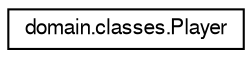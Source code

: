 digraph "Representación gráfica de la clase"
{
 // LATEX_PDF_SIZE
  edge [fontname="FreeSans",fontsize="10",labelfontname="FreeSans",labelfontsize="10"];
  node [fontname="FreeSans",fontsize="10",shape=record];
  rankdir="LR";
  Node0 [label="domain.classes.Player",height=0.2,width=0.4,color="black", fillcolor="white", style="filled",URL="$classdomain_1_1classes_1_1_player.html",tooltip="Clase Player que representa un jugador y contiene los atributos necesarios de un jugador."];
}
